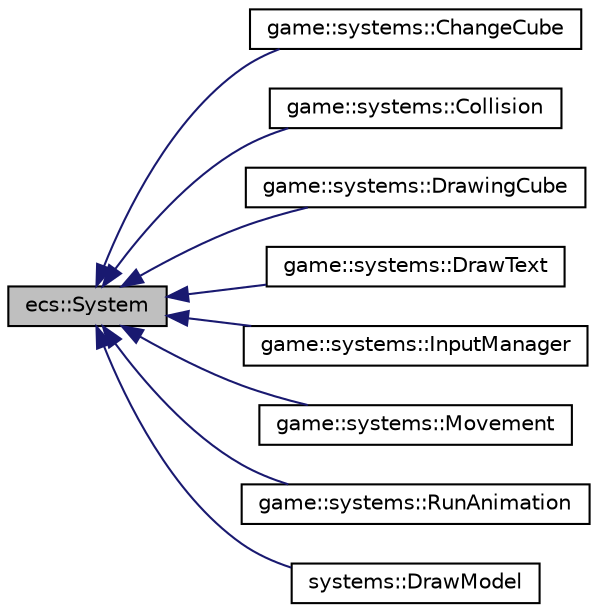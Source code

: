 digraph "ecs::System"
{
 // LATEX_PDF_SIZE
  edge [fontname="Helvetica",fontsize="10",labelfontname="Helvetica",labelfontsize="10"];
  node [fontname="Helvetica",fontsize="10",shape=record];
  rankdir="LR";
  Node1 [label="ecs::System",height=0.2,width=0.4,color="black", fillcolor="grey75", style="filled", fontcolor="black",tooltip="The base system type, all systems must inherit from System."];
  Node1 -> Node2 [dir="back",color="midnightblue",fontsize="10",style="solid",fontname="Helvetica"];
  Node2 [label="game::systems::ChangeCube",height=0.2,width=0.4,color="black", fillcolor="white", style="filled",URL="$structgame_1_1systems_1_1_change_cube.html",tooltip="ChangeCube system."];
  Node1 -> Node3 [dir="back",color="midnightblue",fontsize="10",style="solid",fontname="Helvetica"];
  Node3 [label="game::systems::Collision",height=0.2,width=0.4,color="black", fillcolor="white", style="filled",URL="$structgame_1_1systems_1_1_collision.html",tooltip="Collisions resolver system."];
  Node1 -> Node4 [dir="back",color="midnightblue",fontsize="10",style="solid",fontname="Helvetica"];
  Node4 [label="game::systems::DrawingCube",height=0.2,width=0.4,color="black", fillcolor="white", style="filled",URL="$structgame_1_1systems_1_1_drawing_cube.html",tooltip="Drawing cube system."];
  Node1 -> Node5 [dir="back",color="midnightblue",fontsize="10",style="solid",fontname="Helvetica"];
  Node5 [label="game::systems::DrawText",height=0.2,width=0.4,color="black", fillcolor="white", style="filled",URL="$structgame_1_1systems_1_1_draw_text.html",tooltip="Draw text system."];
  Node1 -> Node6 [dir="back",color="midnightblue",fontsize="10",style="solid",fontname="Helvetica"];
  Node6 [label="game::systems::InputManager",height=0.2,width=0.4,color="black", fillcolor="white", style="filled",URL="$structgame_1_1systems_1_1_input_manager.html",tooltip="System managing all the users inputs."];
  Node1 -> Node7 [dir="back",color="midnightblue",fontsize="10",style="solid",fontname="Helvetica"];
  Node7 [label="game::systems::Movement",height=0.2,width=0.4,color="black", fillcolor="white", style="filled",URL="$structgame_1_1systems_1_1_movement.html",tooltip="Movement system."];
  Node1 -> Node8 [dir="back",color="midnightblue",fontsize="10",style="solid",fontname="Helvetica"];
  Node8 [label="game::systems::RunAnimation",height=0.2,width=0.4,color="black", fillcolor="white", style="filled",URL="$structgame_1_1systems_1_1_run_animation.html",tooltip=" "];
  Node1 -> Node9 [dir="back",color="midnightblue",fontsize="10",style="solid",fontname="Helvetica"];
  Node9 [label="systems::DrawModel",height=0.2,width=0.4,color="black", fillcolor="white", style="filled",URL="$structsystems_1_1_draw_model.html",tooltip=" "];
}
